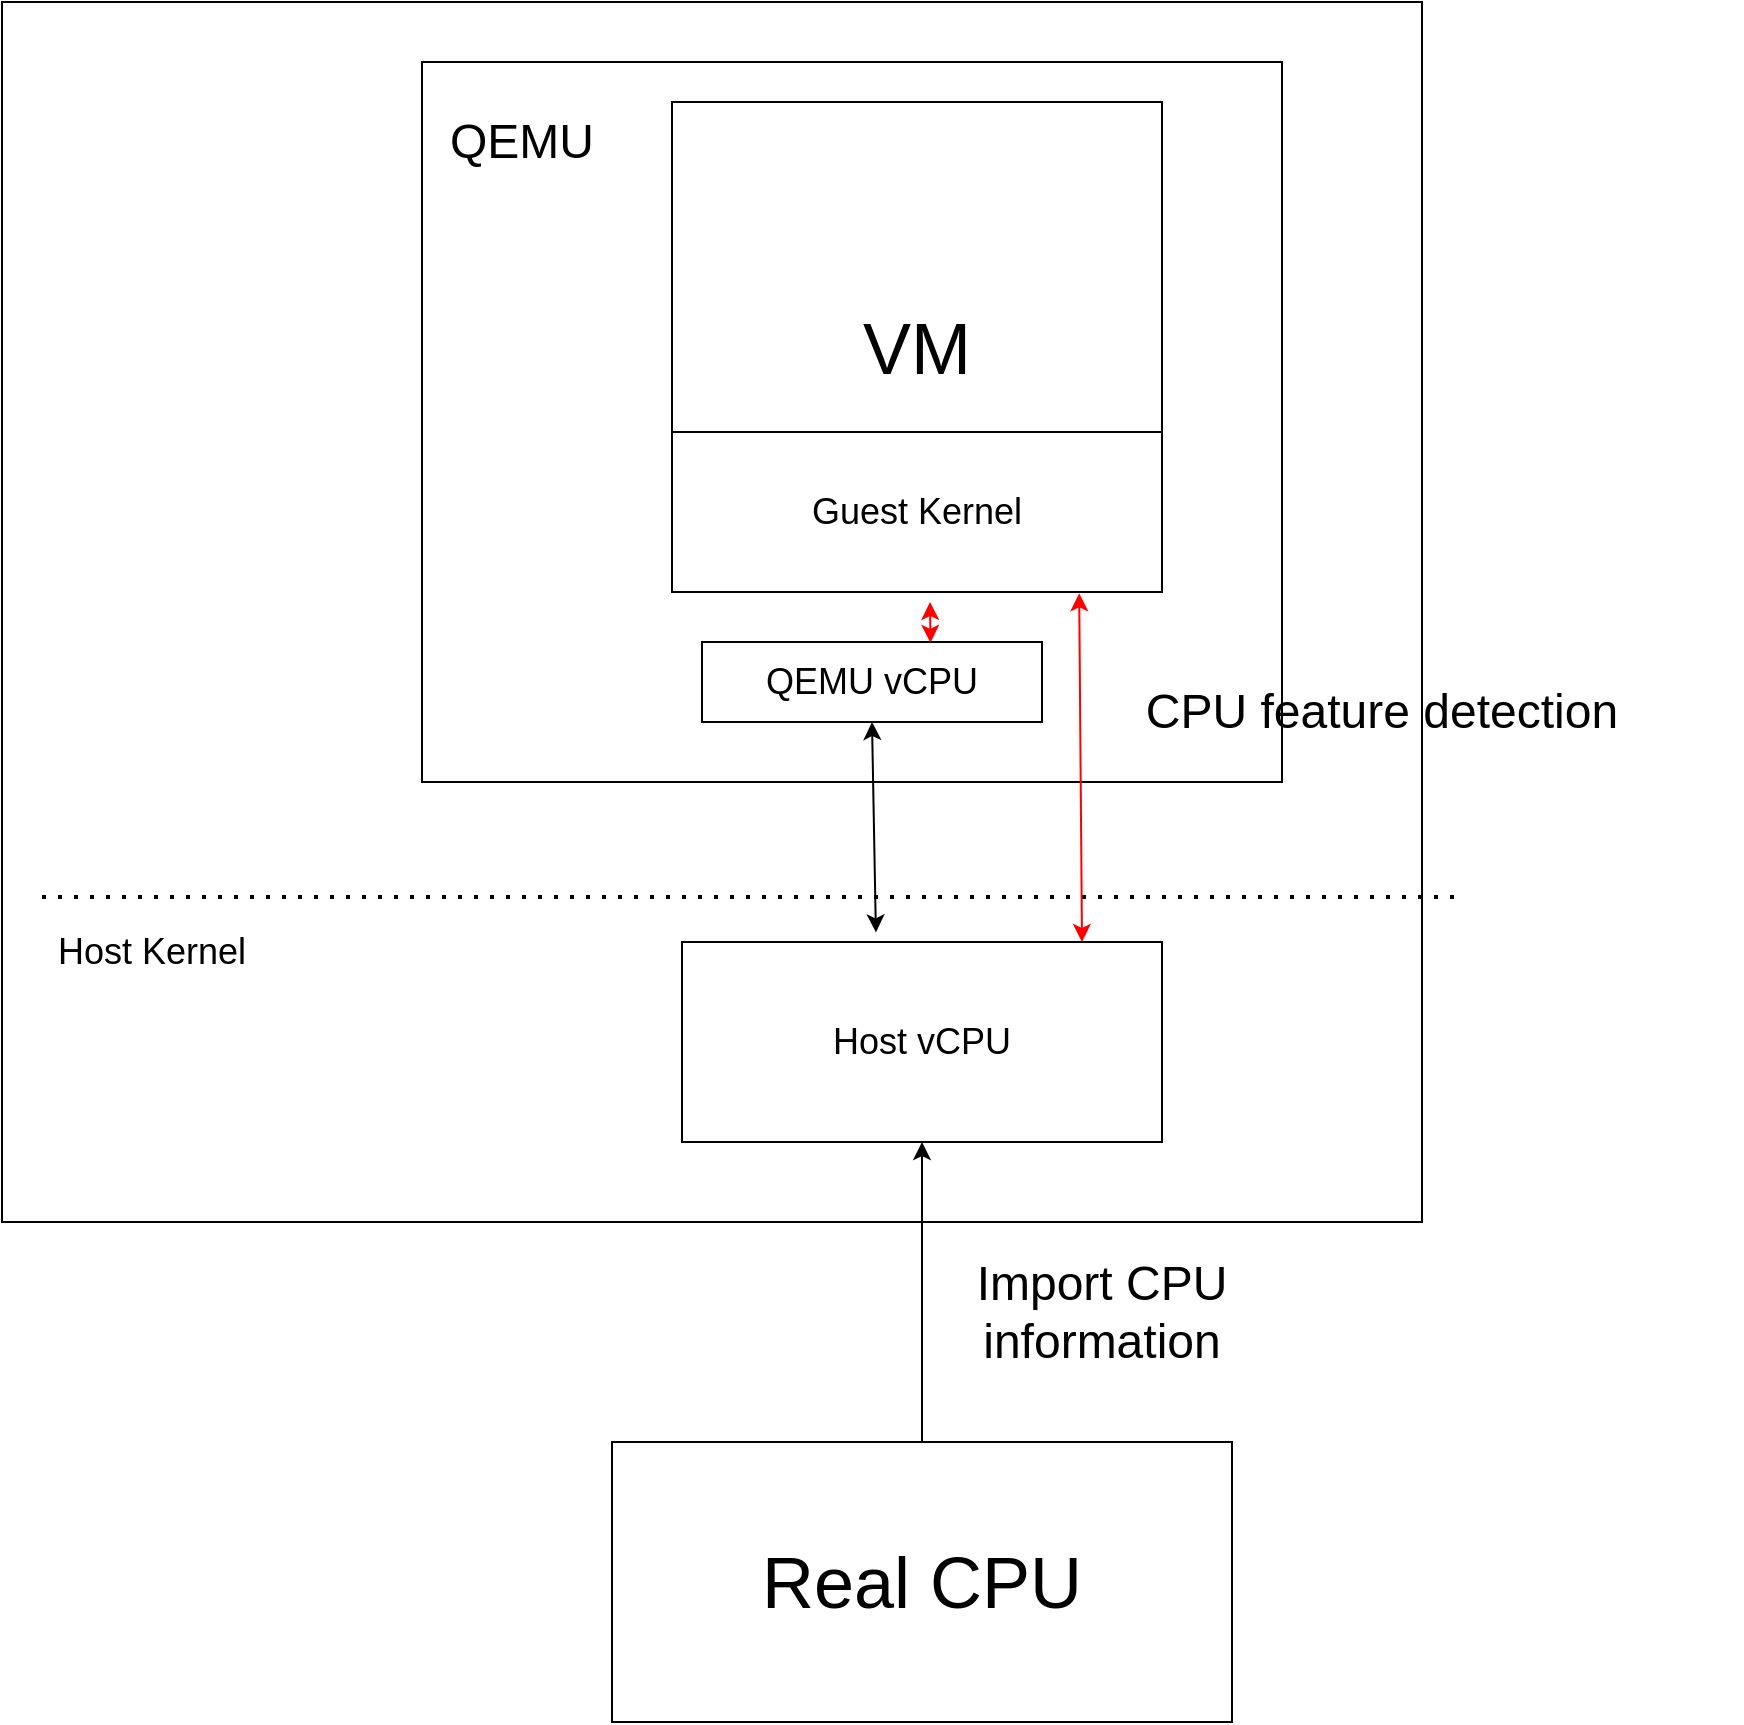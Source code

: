 <mxfile version="22.0.8" type="github">
  <diagram name="Page-1" id="Nkr8TpWQaP8W8WFVbnt2">
    <mxGraphModel dx="1241" dy="1209" grid="1" gridSize="10" guides="1" tooltips="1" connect="1" arrows="1" fold="1" page="1" pageScale="1" pageWidth="850" pageHeight="1100" math="0" shadow="0">
      <root>
        <mxCell id="0" />
        <mxCell id="1" parent="0" />
        <mxCell id="0EUqBzSwD5kJ1E8rfx9E-1" value="" style="rounded=0;whiteSpace=wrap;html=1;" parent="1" vertex="1">
          <mxGeometry x="90" y="190" width="710" height="610" as="geometry" />
        </mxCell>
        <mxCell id="0EUqBzSwD5kJ1E8rfx9E-2" value="" style="rounded=0;whiteSpace=wrap;html=1;" parent="1" vertex="1">
          <mxGeometry x="300" y="220" width="430" height="360" as="geometry" />
        </mxCell>
        <mxCell id="0EUqBzSwD5kJ1E8rfx9E-3" value="&lt;font style=&quot;font-size: 18px;&quot;&gt;Host vCPU&lt;/font&gt;" style="rounded=0;whiteSpace=wrap;html=1;" parent="1" vertex="1">
          <mxGeometry x="430" y="660" width="240" height="100" as="geometry" />
        </mxCell>
        <mxCell id="0EUqBzSwD5kJ1E8rfx9E-4" value="&lt;font style=&quot;font-size: 36px;&quot;&gt;Real CPU&lt;/font&gt;" style="rounded=0;whiteSpace=wrap;html=1;" parent="1" vertex="1">
          <mxGeometry x="395" y="910" width="310" height="140" as="geometry" />
        </mxCell>
        <mxCell id="0EUqBzSwD5kJ1E8rfx9E-5" value="&lt;font style=&quot;font-size: 24px;&quot;&gt;QEMU&lt;/font&gt;" style="text;html=1;strokeColor=none;fillColor=none;align=center;verticalAlign=middle;whiteSpace=wrap;rounded=0;" parent="1" vertex="1">
          <mxGeometry x="300" y="240" width="100" height="40" as="geometry" />
        </mxCell>
        <mxCell id="0EUqBzSwD5kJ1E8rfx9E-6" value="" style="endArrow=classic;html=1;rounded=0;exitX=0.5;exitY=0;exitDx=0;exitDy=0;entryX=0.5;entryY=1;entryDx=0;entryDy=0;" parent="1" source="0EUqBzSwD5kJ1E8rfx9E-4" target="0EUqBzSwD5kJ1E8rfx9E-3" edge="1">
          <mxGeometry width="50" height="50" relative="1" as="geometry">
            <mxPoint x="400" y="620" as="sourcePoint" />
            <mxPoint x="450" y="570" as="targetPoint" />
          </mxGeometry>
        </mxCell>
        <mxCell id="0EUqBzSwD5kJ1E8rfx9E-7" value="&lt;font style=&quot;font-size: 24px;&quot;&gt;Import CPU information&lt;/font&gt;" style="text;html=1;strokeColor=none;fillColor=none;align=center;verticalAlign=middle;whiteSpace=wrap;rounded=0;" parent="1" vertex="1">
          <mxGeometry x="550" y="830" width="180" height="30" as="geometry" />
        </mxCell>
        <mxCell id="0EUqBzSwD5kJ1E8rfx9E-8" value="&lt;font style=&quot;font-size: 36px;&quot;&gt;VM&lt;/font&gt;" style="whiteSpace=wrap;html=1;aspect=fixed;" parent="1" vertex="1">
          <mxGeometry x="425" y="240" width="245" height="245" as="geometry" />
        </mxCell>
        <mxCell id="0EUqBzSwD5kJ1E8rfx9E-9" value="" style="endArrow=classic;startArrow=classic;html=1;rounded=0;exitX=0.404;exitY=-0.048;exitDx=0;exitDy=0;entryX=0.5;entryY=1;entryDx=0;entryDy=0;exitPerimeter=0;" parent="1" source="0EUqBzSwD5kJ1E8rfx9E-3" target="0EUqBzSwD5kJ1E8rfx9E-18" edge="1">
          <mxGeometry width="50" height="50" relative="1" as="geometry">
            <mxPoint x="502" y="660" as="sourcePoint" />
            <mxPoint x="500" y="570" as="targetPoint" />
            <Array as="points" />
          </mxGeometry>
        </mxCell>
        <mxCell id="0EUqBzSwD5kJ1E8rfx9E-10" value="&lt;font style=&quot;font-size: 24px;&quot;&gt;CPU feature detection&lt;/font&gt;" style="text;html=1;strokeColor=none;fillColor=none;align=center;verticalAlign=middle;whiteSpace=wrap;rounded=0;" parent="1" vertex="1">
          <mxGeometry x="600" y="530" width="360" height="30" as="geometry" />
        </mxCell>
        <mxCell id="0EUqBzSwD5kJ1E8rfx9E-12" value="&lt;font style=&quot;font-size: 18px;&quot;&gt;Guest Kernel&lt;/font&gt;" style="rounded=0;whiteSpace=wrap;html=1;" parent="1" vertex="1">
          <mxGeometry x="425" y="405" width="245" height="80" as="geometry" />
        </mxCell>
        <mxCell id="0EUqBzSwD5kJ1E8rfx9E-14" value="" style="endArrow=none;dashed=1;html=1;dashPattern=1 3;strokeWidth=2;rounded=0;exitX=0;exitY=0.75;exitDx=0;exitDy=0;entryX=1;entryY=0.75;entryDx=0;entryDy=0;" parent="1" edge="1">
          <mxGeometry width="50" height="50" relative="1" as="geometry">
            <mxPoint x="110" y="637.5" as="sourcePoint" />
            <mxPoint x="820" y="637.5" as="targetPoint" />
          </mxGeometry>
        </mxCell>
        <mxCell id="0EUqBzSwD5kJ1E8rfx9E-15" value="&lt;font style=&quot;font-size: 18px;&quot;&gt;Host Kernel&lt;/font&gt;" style="text;html=1;strokeColor=none;fillColor=none;align=center;verticalAlign=middle;whiteSpace=wrap;rounded=0;" parent="1" vertex="1">
          <mxGeometry x="90" y="650" width="150" height="30" as="geometry" />
        </mxCell>
        <mxCell id="0EUqBzSwD5kJ1E8rfx9E-18" value="&lt;font style=&quot;font-size: 18px;&quot;&gt;QEMU vCPU&lt;/font&gt;" style="rounded=0;whiteSpace=wrap;html=1;" parent="1" vertex="1">
          <mxGeometry x="440" y="510" width="170" height="40" as="geometry" />
        </mxCell>
        <mxCell id="5I5sJfOspBYhfu1HQpZr-1" value="" style="endArrow=classic;startArrow=classic;html=1;rounded=0;exitX=0.672;exitY=0.01;exitDx=0;exitDy=0;exitPerimeter=0;strokeColor=#ff0000;" edge="1" parent="1" source="0EUqBzSwD5kJ1E8rfx9E-18">
          <mxGeometry width="50" height="50" relative="1" as="geometry">
            <mxPoint x="610" y="630" as="sourcePoint" />
            <mxPoint x="554" y="490" as="targetPoint" />
          </mxGeometry>
        </mxCell>
        <mxCell id="5I5sJfOspBYhfu1HQpZr-2" value="" style="endArrow=classic;startArrow=classic;html=1;rounded=0;exitX=0.672;exitY=0.01;exitDx=0;exitDy=0;exitPerimeter=0;strokeColor=#ff0000;entryX=0.831;entryY=1.008;entryDx=0;entryDy=0;entryPerimeter=0;" edge="1" parent="1" target="0EUqBzSwD5kJ1E8rfx9E-12">
          <mxGeometry width="50" height="50" relative="1" as="geometry">
            <mxPoint x="630" y="660" as="sourcePoint" />
            <mxPoint x="598.333" y="570" as="targetPoint" />
          </mxGeometry>
        </mxCell>
      </root>
    </mxGraphModel>
  </diagram>
</mxfile>
